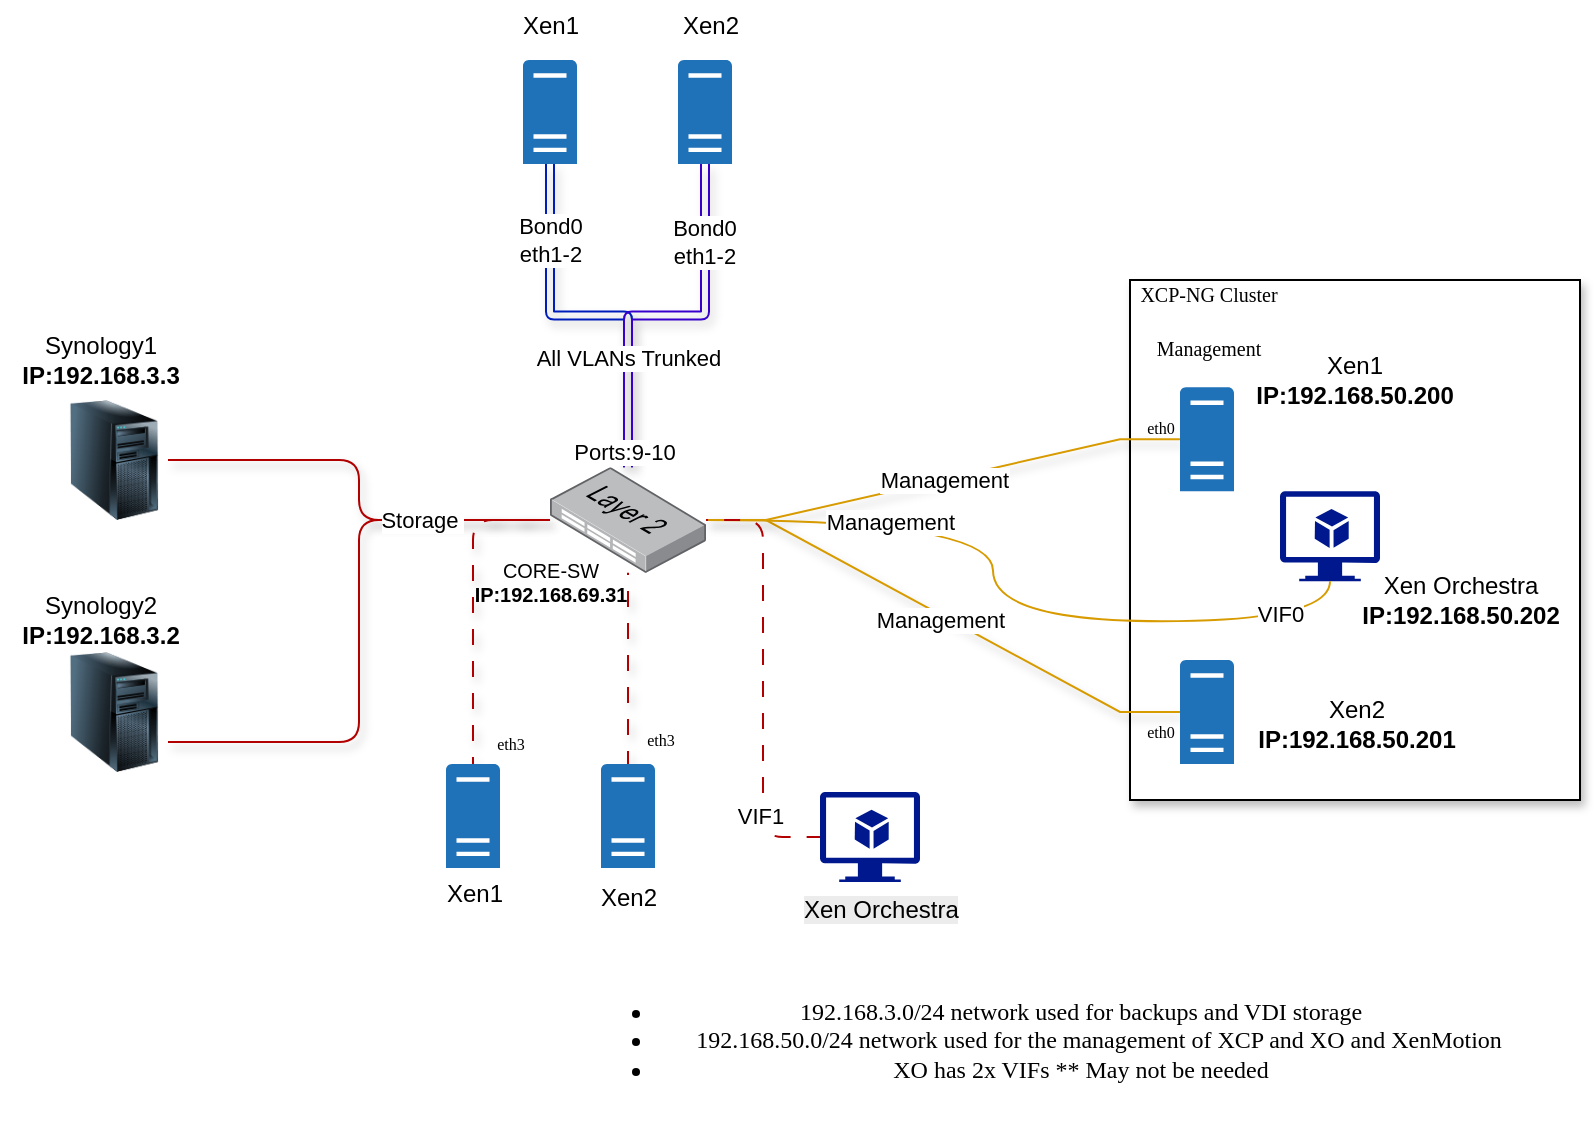 <mxfile version="26.2.13">
  <diagram name="Page-1" id="gQkpMRwNLzdc9l43fmKH">
    <mxGraphModel dx="889" dy="466" grid="1" gridSize="10" guides="1" tooltips="1" connect="1" arrows="1" fold="1" page="1" pageScale="1" pageWidth="850" pageHeight="1100" math="0" shadow="0">
      <root>
        <mxCell id="0" />
        <mxCell id="1" parent="0" />
        <mxCell id="u1KXMlFeOdT4eEOsKv2m-7" value="" style="verticalLabelPosition=bottom;verticalAlign=top;html=1;shape=mxgraph.basic.rect;fillColor2=none;strokeWidth=1;size=20;indent=5;rounded=1;gradientColor=none;shadow=1;fillStyle=auto;" vertex="1" parent="1">
          <mxGeometry x="595" y="240" width="225" height="260" as="geometry" />
        </mxCell>
        <mxCell id="q06BtDzBWgBq27funNQB-26" style="edgeStyle=entityRelationEdgeStyle;rounded=0;orthogonalLoop=1;jettySize=auto;html=1;endArrow=none;startFill=0;flowAnimation=0;jumpStyle=none;shadow=1;curved=0;fillColor=#ffcd28;strokeColor=#d79b00;gradientColor=#ffa500;" parent="1" source="q06BtDzBWgBq27funNQB-8" target="q06BtDzBWgBq27funNQB-15" edge="1">
          <mxGeometry relative="1" as="geometry" />
        </mxCell>
        <mxCell id="q06BtDzBWgBq27funNQB-44" value="Management" style="edgeLabel;html=1;align=center;verticalAlign=middle;resizable=0;points=[];rounded=1;" parent="q06BtDzBWgBq27funNQB-26" vertex="1" connectable="0">
          <mxGeometry x="-0.066" relative="1" as="geometry">
            <mxPoint x="6" y="6" as="offset" />
          </mxGeometry>
        </mxCell>
        <mxCell id="q06BtDzBWgBq27funNQB-27" value="Management" style="edgeStyle=entityRelationEdgeStyle;rounded=0;orthogonalLoop=1;jettySize=auto;html=1;endArrow=none;startFill=0;flowAnimation=0;jumpStyle=none;shadow=1;curved=0;fillColor=#ffcd28;strokeColor=#d79b00;gradientColor=#ffa500;" parent="1" source="q06BtDzBWgBq27funNQB-8" target="q06BtDzBWgBq27funNQB-14" edge="1">
          <mxGeometry relative="1" as="geometry" />
        </mxCell>
        <mxCell id="q06BtDzBWgBq27funNQB-33" style="edgeStyle=orthogonalEdgeStyle;rounded=1;orthogonalLoop=1;jettySize=auto;html=1;endArrow=none;startFill=0;fillColor=#e51400;strokeColor=#B20000;fontFamily=Comic Sans MS;shadow=1;flowAnimation=1;" parent="1" source="q06BtDzBWgBq27funNQB-8" target="q06BtDzBWgBq27funNQB-31" edge="1">
          <mxGeometry relative="1" as="geometry" />
        </mxCell>
        <mxCell id="q06BtDzBWgBq27funNQB-34" style="edgeStyle=orthogonalEdgeStyle;rounded=1;orthogonalLoop=1;jettySize=auto;html=1;endArrow=none;startFill=0;fillColor=#e51400;strokeColor=#B20000;fontFamily=Comic Sans MS;shadow=1;flowAnimation=1;" parent="1" source="q06BtDzBWgBq27funNQB-8" target="q06BtDzBWgBq27funNQB-30" edge="1">
          <mxGeometry relative="1" as="geometry" />
        </mxCell>
        <mxCell id="q06BtDzBWgBq27funNQB-40" style="edgeStyle=orthogonalEdgeStyle;rounded=1;orthogonalLoop=1;jettySize=auto;html=1;endArrow=none;startFill=0;fillColor=#e51400;strokeColor=#B20000;fontFamily=Comic Sans MS;shadow=1;" parent="1" source="q06BtDzBWgBq27funNQB-8" target="q06BtDzBWgBq27funNQB-39" edge="1">
          <mxGeometry relative="1" as="geometry" />
        </mxCell>
        <mxCell id="q06BtDzBWgBq27funNQB-41" style="edgeStyle=orthogonalEdgeStyle;rounded=1;orthogonalLoop=1;jettySize=auto;html=1;entryX=1;entryY=0.75;entryDx=0;entryDy=0;endArrow=none;startFill=0;fillColor=#e51400;strokeColor=#B20000;fontFamily=Comic Sans MS;shadow=1;" parent="1" source="q06BtDzBWgBq27funNQB-8" target="q06BtDzBWgBq27funNQB-38" edge="1">
          <mxGeometry relative="1" as="geometry" />
        </mxCell>
        <mxCell id="q06BtDzBWgBq27funNQB-46" value="Storage&amp;nbsp;" style="edgeLabel;html=1;align=center;verticalAlign=middle;resizable=0;points=[];rounded=1;" parent="q06BtDzBWgBq27funNQB-41" vertex="1" connectable="0">
          <mxGeometry x="-0.684" y="-1" relative="1" as="geometry">
            <mxPoint x="-17" y="1" as="offset" />
          </mxGeometry>
        </mxCell>
        <mxCell id="q06BtDzBWgBq27funNQB-55" style="edgeStyle=orthogonalEdgeStyle;rounded=1;orthogonalLoop=1;jettySize=auto;html=1;endArrow=none;startFill=0;shape=link;fillColor=#0050ef;strokeColor=#001DBC;shadow=1;" parent="1" source="q06BtDzBWgBq27funNQB-8" target="q06BtDzBWgBq27funNQB-53" edge="1">
          <mxGeometry relative="1" as="geometry" />
        </mxCell>
        <mxCell id="q06BtDzBWgBq27funNQB-59" value="Bond0&lt;div&gt;eth1-2&lt;/div&gt;" style="edgeLabel;html=1;align=center;verticalAlign=middle;resizable=0;points=[];rounded=1;" parent="q06BtDzBWgBq27funNQB-55" vertex="1" connectable="0">
          <mxGeometry x="0.833" y="2" relative="1" as="geometry">
            <mxPoint x="2" y="22" as="offset" />
          </mxGeometry>
        </mxCell>
        <mxCell id="q06BtDzBWgBq27funNQB-56" style="edgeStyle=orthogonalEdgeStyle;rounded=1;orthogonalLoop=1;jettySize=auto;html=1;endArrow=none;startFill=0;shape=link;fillColor=#6a00ff;strokeColor=#3700CC;shadow=1;" parent="1" source="q06BtDzBWgBq27funNQB-8" target="q06BtDzBWgBq27funNQB-54" edge="1">
          <mxGeometry relative="1" as="geometry" />
        </mxCell>
        <mxCell id="q06BtDzBWgBq27funNQB-60" value="Bond0&lt;div&gt;eth1-2&lt;/div&gt;" style="edgeLabel;html=1;align=center;verticalAlign=middle;resizable=0;points=[];rounded=1;" parent="q06BtDzBWgBq27funNQB-56" vertex="1" connectable="0">
          <mxGeometry x="0.586" y="1" relative="1" as="geometry">
            <mxPoint y="-1" as="offset" />
          </mxGeometry>
        </mxCell>
        <mxCell id="q06BtDzBWgBq27funNQB-61" value="Ports:9-10" style="edgeLabel;html=1;align=center;verticalAlign=middle;resizable=0;points=[];rounded=1;" parent="q06BtDzBWgBq27funNQB-56" vertex="1" connectable="0">
          <mxGeometry x="-0.919" y="2" relative="1" as="geometry">
            <mxPoint as="offset" />
          </mxGeometry>
        </mxCell>
        <mxCell id="q06BtDzBWgBq27funNQB-62" value="All VLANs Trunked" style="edgeLabel;html=1;align=center;verticalAlign=middle;resizable=0;points=[];rounded=1;" parent="q06BtDzBWgBq27funNQB-56" vertex="1" connectable="0">
          <mxGeometry x="-0.42" relative="1" as="geometry">
            <mxPoint as="offset" />
          </mxGeometry>
        </mxCell>
        <mxCell id="q06BtDzBWgBq27funNQB-8" value="" style="image;points=[];aspect=fixed;html=1;align=center;shadow=0;dashed=0;image=img/lib/allied_telesis/switch/Switch_48_port_L2.svg;rounded=1;" parent="1" vertex="1">
          <mxGeometry x="305" y="333.6" width="78" height="52.8" as="geometry" />
        </mxCell>
        <mxCell id="q06BtDzBWgBq27funNQB-10" value="&lt;h5&gt;&lt;span style=&quot;font-weight: normal;&quot;&gt;CORE-SW&lt;br&gt;&lt;/span&gt;IP:192.168.69.31&lt;/h5&gt;" style="text;html=1;align=center;verticalAlign=middle;resizable=0;points=[];autosize=1;strokeColor=none;fillColor=none;rounded=1;" parent="1" vertex="1">
          <mxGeometry x="255" y="356" width="100" height="70" as="geometry" />
        </mxCell>
        <mxCell id="q06BtDzBWgBq27funNQB-14" value="" style="sketch=0;pointerEvents=1;shadow=0;dashed=0;html=1;strokeColor=none;labelPosition=center;verticalLabelPosition=bottom;verticalAlign=top;outlineConnect=0;align=center;shape=mxgraph.office.servers.server_generic;fillColor=#2072B8;rounded=1;" parent="1" vertex="1">
          <mxGeometry x="620" y="293.6" width="27" height="52" as="geometry" />
        </mxCell>
        <mxCell id="q06BtDzBWgBq27funNQB-15" value="" style="sketch=0;pointerEvents=1;shadow=0;dashed=0;html=1;strokeColor=none;labelPosition=center;verticalLabelPosition=bottom;verticalAlign=top;outlineConnect=0;align=center;shape=mxgraph.office.servers.server_generic;fillColor=#2072B8;rounded=1;" parent="1" vertex="1">
          <mxGeometry x="620" y="430" width="27" height="52" as="geometry" />
        </mxCell>
        <mxCell id="q06BtDzBWgBq27funNQB-28" value="Xen1&lt;div&gt;&lt;b&gt;IP:192.168.50.200&lt;/b&gt;&lt;/div&gt;" style="text;html=1;align=center;verticalAlign=middle;resizable=0;points=[];autosize=1;strokeColor=none;fillColor=none;" parent="1" vertex="1">
          <mxGeometry x="647" y="270" width="120" height="40" as="geometry" />
        </mxCell>
        <mxCell id="q06BtDzBWgBq27funNQB-29" value="Xen2&lt;div&gt;&lt;b&gt;IP:192.168.50.201&lt;/b&gt;&lt;/div&gt;" style="text;html=1;align=center;verticalAlign=middle;resizable=0;points=[];autosize=1;strokeColor=none;fillColor=none;" parent="1" vertex="1">
          <mxGeometry x="647.5" y="442" width="120" height="40" as="geometry" />
        </mxCell>
        <mxCell id="q06BtDzBWgBq27funNQB-30" value="" style="sketch=0;pointerEvents=1;shadow=0;dashed=0;html=1;strokeColor=none;labelPosition=center;verticalLabelPosition=bottom;verticalAlign=top;outlineConnect=0;align=center;shape=mxgraph.office.servers.server_generic;fillColor=#2072B8;rounded=1;" parent="1" vertex="1">
          <mxGeometry x="253" y="482" width="27" height="52" as="geometry" />
        </mxCell>
        <mxCell id="q06BtDzBWgBq27funNQB-31" value="" style="sketch=0;pointerEvents=1;shadow=0;dashed=0;html=1;strokeColor=none;labelPosition=center;verticalLabelPosition=bottom;verticalAlign=top;outlineConnect=0;align=center;shape=mxgraph.office.servers.server_generic;fillColor=#2072B8;rounded=1;" parent="1" vertex="1">
          <mxGeometry x="330.5" y="482" width="27" height="52" as="geometry" />
        </mxCell>
        <mxCell id="q06BtDzBWgBq27funNQB-35" value="Xen1&lt;div&gt;&lt;br&gt;&lt;/div&gt;" style="text;html=1;align=center;verticalAlign=middle;resizable=0;points=[];autosize=1;strokeColor=none;fillColor=none;" parent="1" vertex="1">
          <mxGeometry x="241.5" y="534" width="50" height="40" as="geometry" />
        </mxCell>
        <mxCell id="q06BtDzBWgBq27funNQB-36" value="Xen2" style="text;html=1;align=center;verticalAlign=middle;resizable=0;points=[];autosize=1;strokeColor=none;fillColor=none;" parent="1" vertex="1">
          <mxGeometry x="319" y="534" width="50" height="30" as="geometry" />
        </mxCell>
        <mxCell id="q06BtDzBWgBq27funNQB-38" value="" style="image;html=1;image=img/lib/clip_art/computers/Server_Tower_128x128.png;rounded=1;" parent="1" vertex="1">
          <mxGeometry x="60" y="426" width="54" height="60" as="geometry" />
        </mxCell>
        <mxCell id="q06BtDzBWgBq27funNQB-39" value="" style="image;html=1;image=img/lib/clip_art/computers/Server_Tower_128x128.png;rounded=1;" parent="1" vertex="1">
          <mxGeometry x="60" y="300" width="54" height="60" as="geometry" />
        </mxCell>
        <mxCell id="q06BtDzBWgBq27funNQB-42" value="Synology1&lt;div&gt;&lt;b&gt;IP:192.168.3.3&lt;/b&gt;&lt;/div&gt;" style="text;html=1;align=center;verticalAlign=middle;resizable=0;points=[];autosize=1;strokeColor=none;fillColor=none;" parent="1" vertex="1">
          <mxGeometry x="30" y="260" width="100" height="40" as="geometry" />
        </mxCell>
        <mxCell id="q06BtDzBWgBq27funNQB-43" value="Synology2&lt;div&gt;&lt;b&gt;IP:192.168.3.2&lt;/b&gt;&lt;/div&gt;" style="text;html=1;align=center;verticalAlign=middle;resizable=0;points=[];autosize=1;strokeColor=none;fillColor=none;" parent="1" vertex="1">
          <mxGeometry x="30" y="390" width="100" height="40" as="geometry" />
        </mxCell>
        <mxCell id="q06BtDzBWgBq27funNQB-47" value="&lt;ul&gt;&lt;li&gt;&lt;font face=&quot;Tahoma&quot;&gt;192.168.3.0/24 network used for backups and VDI storage&lt;/font&gt;&lt;/li&gt;&lt;li&gt;&lt;font face=&quot;Tahoma&quot;&gt;&amp;nbsp; &amp;nbsp; &amp;nbsp; 192.168.50.0/24 network used for the management of XCP and XO and XenMotion&lt;/font&gt;&lt;/li&gt;&lt;li&gt;&lt;font face=&quot;Tahoma&quot;&gt;XO has 2x VIFs ** May not be needed&lt;/font&gt;&lt;/li&gt;&lt;/ul&gt;" style="text;html=1;align=center;verticalAlign=middle;resizable=0;points=[];autosize=1;strokeColor=none;fillColor=none;" parent="1" vertex="1">
          <mxGeometry x="290" y="580" width="520" height="80" as="geometry" />
        </mxCell>
        <mxCell id="q06BtDzBWgBq27funNQB-48" value="&lt;h6&gt;&lt;font style=&quot;font-weight: normal;&quot; face=&quot;Tahoma&quot;&gt;eth3&lt;/font&gt;&lt;/h6&gt;" style="text;html=1;align=center;verticalAlign=middle;resizable=0;points=[];autosize=1;strokeColor=none;fillColor=none;glass=0;fontStyle=0" parent="1" vertex="1">
          <mxGeometry x="340" y="440" width="40" height="60" as="geometry" />
        </mxCell>
        <mxCell id="q06BtDzBWgBq27funNQB-49" value="&lt;h6&gt;&lt;font style=&quot;font-weight: normal;&quot; face=&quot;Tahoma&quot;&gt;eth3&lt;/font&gt;&lt;/h6&gt;" style="text;html=1;align=center;verticalAlign=middle;resizable=0;points=[];autosize=1;strokeColor=none;fillColor=none;glass=0;fontStyle=0" parent="1" vertex="1">
          <mxGeometry x="265" y="442" width="40" height="60" as="geometry" />
        </mxCell>
        <mxCell id="q06BtDzBWgBq27funNQB-50" value="&lt;h6&gt;&lt;font style=&quot;font-weight: normal;&quot; face=&quot;Tahoma&quot;&gt;eth0&lt;/font&gt;&lt;/h6&gt;" style="text;html=1;align=center;verticalAlign=middle;resizable=0;points=[];autosize=1;strokeColor=none;fillColor=none;glass=0;" parent="1" vertex="1">
          <mxGeometry x="590" y="283.6" width="40" height="60" as="geometry" />
        </mxCell>
        <mxCell id="q06BtDzBWgBq27funNQB-52" value="&lt;h6&gt;&lt;font style=&quot;font-weight: normal;&quot; face=&quot;Tahoma&quot;&gt;eth0&lt;/font&gt;&lt;/h6&gt;" style="text;html=1;align=center;verticalAlign=middle;resizable=0;points=[];autosize=1;strokeColor=none;fillColor=none;glass=0;" parent="1" vertex="1">
          <mxGeometry x="590" y="436" width="40" height="60" as="geometry" />
        </mxCell>
        <mxCell id="q06BtDzBWgBq27funNQB-53" value="" style="sketch=0;pointerEvents=1;shadow=0;dashed=0;html=1;strokeColor=none;labelPosition=center;verticalLabelPosition=bottom;verticalAlign=top;outlineConnect=0;align=center;shape=mxgraph.office.servers.server_generic;fillColor=#2072B8;rounded=1;" parent="1" vertex="1">
          <mxGeometry x="291.5" y="130.0" width="27" height="52" as="geometry" />
        </mxCell>
        <mxCell id="q06BtDzBWgBq27funNQB-54" value="" style="sketch=0;pointerEvents=1;shadow=0;dashed=0;html=1;strokeColor=none;labelPosition=center;verticalLabelPosition=bottom;verticalAlign=top;outlineConnect=0;align=center;shape=mxgraph.office.servers.server_generic;fillColor=#2072B8;rounded=1;" parent="1" vertex="1">
          <mxGeometry x="369" y="130.0" width="27" height="52" as="geometry" />
        </mxCell>
        <mxCell id="q06BtDzBWgBq27funNQB-63" value="Xen1&lt;div&gt;&lt;br&gt;&lt;/div&gt;" style="text;html=1;align=center;verticalAlign=middle;resizable=0;points=[];autosize=1;strokeColor=none;fillColor=none;" parent="1" vertex="1">
          <mxGeometry x="280" y="100" width="50" height="40" as="geometry" />
        </mxCell>
        <mxCell id="q06BtDzBWgBq27funNQB-64" value="Xen2&lt;div&gt;&lt;br&gt;&lt;/div&gt;" style="text;html=1;align=center;verticalAlign=middle;resizable=0;points=[];autosize=1;strokeColor=none;fillColor=none;" parent="1" vertex="1">
          <mxGeometry x="360" y="100" width="50" height="40" as="geometry" />
        </mxCell>
        <mxCell id="u1KXMlFeOdT4eEOsKv2m-1" value="" style="sketch=0;aspect=fixed;pointerEvents=1;shadow=0;dashed=0;html=1;strokeColor=none;labelPosition=center;verticalLabelPosition=bottom;verticalAlign=top;align=center;fillColor=#00188D;shape=mxgraph.azure.virtual_machine_feature;rounded=1;" vertex="1" parent="1">
          <mxGeometry x="670" y="345.6" width="50" height="45" as="geometry" />
        </mxCell>
        <mxCell id="u1KXMlFeOdT4eEOsKv2m-2" value="Xen Orchestra&lt;br&gt;&lt;b&gt;IP:192.168.50.202&lt;/b&gt;" style="text;html=1;align=center;verticalAlign=middle;resizable=0;points=[];autosize=1;strokeColor=none;fillColor=none;" vertex="1" parent="1">
          <mxGeometry x="700" y="380" width="120" height="40" as="geometry" />
        </mxCell>
        <mxCell id="u1KXMlFeOdT4eEOsKv2m-5" style="edgeStyle=orthogonalEdgeStyle;rounded=1;orthogonalLoop=1;jettySize=auto;html=1;entryX=0.5;entryY=1;entryDx=0;entryDy=0;entryPerimeter=0;endArrow=none;startFill=0;curved=1;fillColor=#ffcd28;strokeColor=#d79b00;gradientColor=#ffa500;flowAnimation=0;" edge="1" parent="1" source="q06BtDzBWgBq27funNQB-8" target="u1KXMlFeOdT4eEOsKv2m-1">
          <mxGeometry relative="1" as="geometry" />
        </mxCell>
        <mxCell id="u1KXMlFeOdT4eEOsKv2m-6" value="Management" style="edgeLabel;html=1;align=center;verticalAlign=middle;resizable=0;points=[];rounded=1;" vertex="1" connectable="0" parent="u1KXMlFeOdT4eEOsKv2m-5">
          <mxGeometry x="-0.522" y="-1" relative="1" as="geometry">
            <mxPoint as="offset" />
          </mxGeometry>
        </mxCell>
        <mxCell id="u1KXMlFeOdT4eEOsKv2m-14" value="VIF0" style="edgeLabel;html=1;align=center;verticalAlign=middle;resizable=0;points=[];rounded=1;" vertex="1" connectable="0" parent="u1KXMlFeOdT4eEOsKv2m-5">
          <mxGeometry x="0.761" y="4" relative="1" as="geometry">
            <mxPoint as="offset" />
          </mxGeometry>
        </mxCell>
        <mxCell id="u1KXMlFeOdT4eEOsKv2m-8" value="&lt;p&gt;&lt;font style=&quot;font-size: 10px;&quot; face=&quot;Times New Roman&quot;&gt;XCP-NG Cluster&lt;/font&gt;&lt;/p&gt;&lt;p&gt;&lt;font style=&quot;font-size: 10px;&quot; face=&quot;Times New Roman&quot;&gt;Management&lt;/font&gt;&lt;/p&gt;" style="text;html=1;align=center;verticalAlign=middle;resizable=0;points=[];autosize=1;strokeColor=none;fillColor=none;" vertex="1" parent="1">
          <mxGeometry x="588.5" y="220" width="90" height="80" as="geometry" />
        </mxCell>
        <mxCell id="u1KXMlFeOdT4eEOsKv2m-9" value="" style="sketch=0;aspect=fixed;pointerEvents=1;shadow=0;dashed=0;html=1;strokeColor=none;labelPosition=center;verticalLabelPosition=bottom;verticalAlign=top;align=center;fillColor=#00188D;shape=mxgraph.azure.virtual_machine_feature;rounded=1;" vertex="1" parent="1">
          <mxGeometry x="440" y="496" width="50" height="45" as="geometry" />
        </mxCell>
        <mxCell id="u1KXMlFeOdT4eEOsKv2m-10" value="&lt;span style=&quot;color: rgb(0, 0, 0); font-family: Helvetica; font-size: 12px; font-style: normal; font-variant-ligatures: normal; font-variant-caps: normal; font-weight: 400; letter-spacing: normal; orphans: 2; text-align: center; text-indent: 0px; text-transform: none; widows: 2; word-spacing: 0px; -webkit-text-stroke-width: 0px; white-space: nowrap; background-color: rgb(236, 236, 236); text-decoration-thickness: initial; text-decoration-style: initial; text-decoration-color: initial; display: inline !important; float: none;&quot;&gt;Xen Orchestra&lt;/span&gt;&lt;br style=&quot;forced-color-adjust: none; color: rgb(0, 0, 0); font-family: Helvetica; font-size: 12px; font-style: normal; font-variant-ligatures: normal; font-variant-caps: normal; font-weight: 400; letter-spacing: normal; orphans: 2; text-align: center; text-indent: 0px; text-transform: none; widows: 2; word-spacing: 0px; -webkit-text-stroke-width: 0px; white-space: nowrap; background-color: rgb(236, 236, 236); text-decoration-thickness: initial; text-decoration-style: initial; text-decoration-color: initial;&quot;&gt;" style="text;whiteSpace=wrap;html=1;" vertex="1" parent="1">
          <mxGeometry x="430" y="541" width="110" height="40" as="geometry" />
        </mxCell>
        <mxCell id="u1KXMlFeOdT4eEOsKv2m-12" style="edgeStyle=orthogonalEdgeStyle;rounded=1;orthogonalLoop=1;jettySize=auto;html=1;entryX=0;entryY=0.5;entryDx=0;entryDy=0;entryPerimeter=0;endArrow=none;startFill=0;fillColor=#e51400;strokeColor=#B20000;flowAnimation=1;" edge="1" parent="1" source="q06BtDzBWgBq27funNQB-8" target="u1KXMlFeOdT4eEOsKv2m-9">
          <mxGeometry relative="1" as="geometry" />
        </mxCell>
        <mxCell id="u1KXMlFeOdT4eEOsKv2m-13" value="VIF1" style="edgeLabel;html=1;align=center;verticalAlign=middle;resizable=0;points=[];rounded=1;" vertex="1" connectable="0" parent="u1KXMlFeOdT4eEOsKv2m-12">
          <mxGeometry x="0.636" y="-2" relative="1" as="geometry">
            <mxPoint as="offset" />
          </mxGeometry>
        </mxCell>
      </root>
    </mxGraphModel>
  </diagram>
</mxfile>
